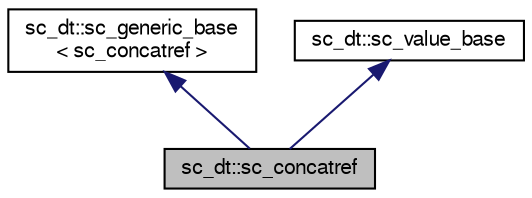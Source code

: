 digraph "sc_dt::sc_concatref"
{
  edge [fontname="FreeSans",fontsize="10",labelfontname="FreeSans",labelfontsize="10"];
  node [fontname="FreeSans",fontsize="10",shape=record];
  Node0 [label="sc_dt::sc_concatref",height=0.2,width=0.4,color="black", fillcolor="grey75", style="filled", fontcolor="black"];
  Node1 -> Node0 [dir="back",color="midnightblue",fontsize="10",style="solid",fontname="FreeSans"];
  Node1 [label="sc_dt::sc_generic_base\l\< sc_concatref \>",height=0.2,width=0.4,color="black", fillcolor="white", style="filled",URL="$a01776.html"];
  Node2 -> Node0 [dir="back",color="midnightblue",fontsize="10",style="solid",fontname="FreeSans"];
  Node2 [label="sc_dt::sc_value_base",height=0.2,width=0.4,color="black", fillcolor="white", style="filled",URL="$a01772.html"];
}
